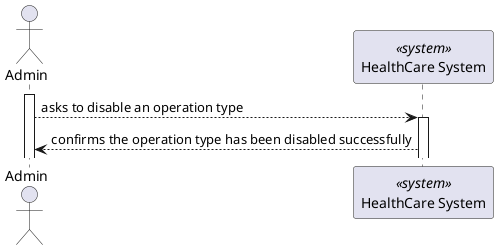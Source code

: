 @startuml

actor Admin as "Admin"
participant SYS as "HealthCare System" <<system >>

activate Admin 

Admin --> SYS : asks to disable an operation type

activate SYS 

SYS --> Admin : confirms the operation type has been disabled successfully


@enduml